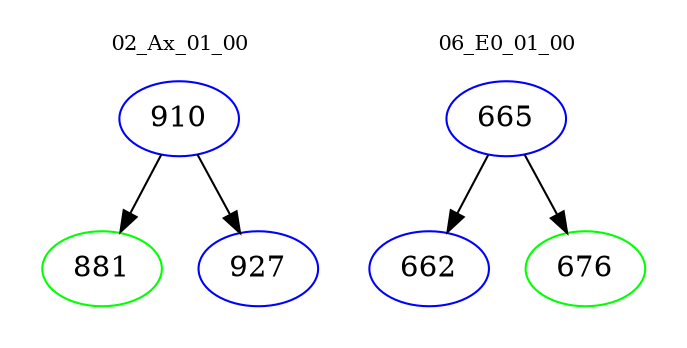 digraph{
subgraph cluster_0 {
color = white
label = "02_Ax_01_00";
fontsize=10;
T0_910 [label="910", color="blue"]
T0_910 -> T0_881 [color="black"]
T0_881 [label="881", color="green"]
T0_910 -> T0_927 [color="black"]
T0_927 [label="927", color="blue"]
}
subgraph cluster_1 {
color = white
label = "06_E0_01_00";
fontsize=10;
T1_665 [label="665", color="blue"]
T1_665 -> T1_662 [color="black"]
T1_662 [label="662", color="blue"]
T1_665 -> T1_676 [color="black"]
T1_676 [label="676", color="green"]
}
}
